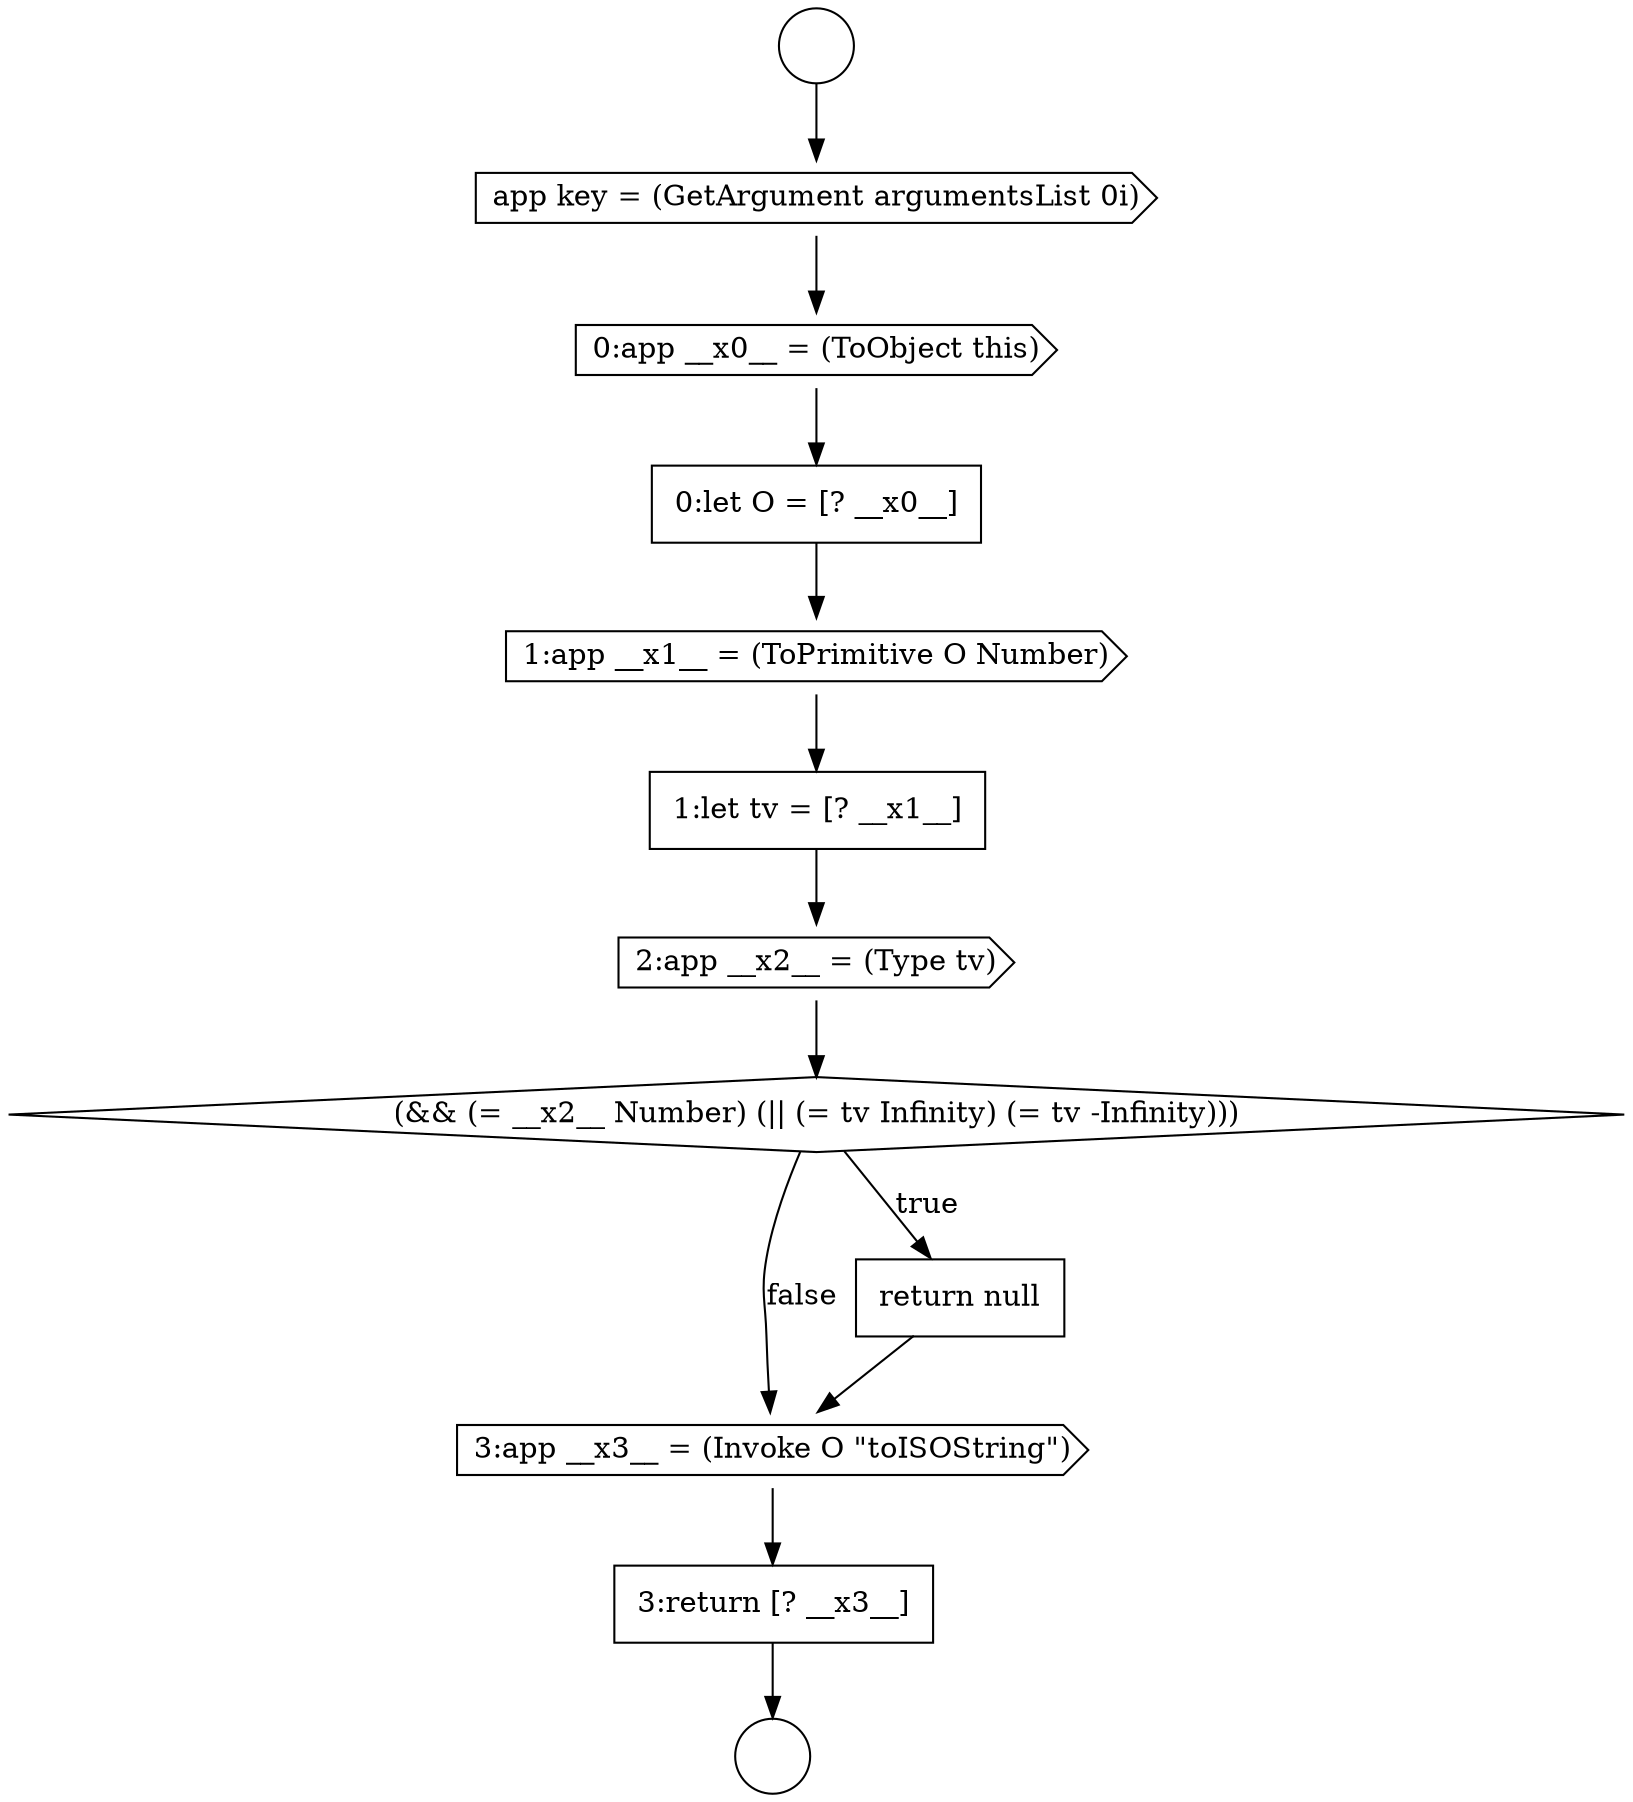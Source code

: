 digraph {
  node0 [shape=circle label=" " color="black" fillcolor="white" style=filled]
  node5 [shape=cds, label=<<font color="black">1:app __x1__ = (ToPrimitive O Number)</font>> color="black" fillcolor="white" style=filled]
  node10 [shape=cds, label=<<font color="black">3:app __x3__ = (Invoke O &quot;toISOString&quot;)</font>> color="black" fillcolor="white" style=filled]
  node1 [shape=circle label=" " color="black" fillcolor="white" style=filled]
  node6 [shape=none, margin=0, label=<<font color="black">
    <table border="0" cellborder="1" cellspacing="0" cellpadding="10">
      <tr><td align="left">1:let tv = [? __x1__]</td></tr>
    </table>
  </font>> color="black" fillcolor="white" style=filled]
  node9 [shape=none, margin=0, label=<<font color="black">
    <table border="0" cellborder="1" cellspacing="0" cellpadding="10">
      <tr><td align="left">return null</td></tr>
    </table>
  </font>> color="black" fillcolor="white" style=filled]
  node2 [shape=cds, label=<<font color="black">app key = (GetArgument argumentsList 0i)</font>> color="black" fillcolor="white" style=filled]
  node7 [shape=cds, label=<<font color="black">2:app __x2__ = (Type tv)</font>> color="black" fillcolor="white" style=filled]
  node3 [shape=cds, label=<<font color="black">0:app __x0__ = (ToObject this)</font>> color="black" fillcolor="white" style=filled]
  node11 [shape=none, margin=0, label=<<font color="black">
    <table border="0" cellborder="1" cellspacing="0" cellpadding="10">
      <tr><td align="left">3:return [? __x3__]</td></tr>
    </table>
  </font>> color="black" fillcolor="white" style=filled]
  node8 [shape=diamond, label=<<font color="black">(&amp;&amp; (= __x2__ Number) (|| (= tv Infinity) (= tv -Infinity)))</font>> color="black" fillcolor="white" style=filled]
  node4 [shape=none, margin=0, label=<<font color="black">
    <table border="0" cellborder="1" cellspacing="0" cellpadding="10">
      <tr><td align="left">0:let O = [? __x0__]</td></tr>
    </table>
  </font>> color="black" fillcolor="white" style=filled]
  node7 -> node8 [ color="black"]
  node2 -> node3 [ color="black"]
  node0 -> node2 [ color="black"]
  node6 -> node7 [ color="black"]
  node9 -> node10 [ color="black"]
  node11 -> node1 [ color="black"]
  node10 -> node11 [ color="black"]
  node4 -> node5 [ color="black"]
  node8 -> node9 [label=<<font color="black">true</font>> color="black"]
  node8 -> node10 [label=<<font color="black">false</font>> color="black"]
  node5 -> node6 [ color="black"]
  node3 -> node4 [ color="black"]
}
